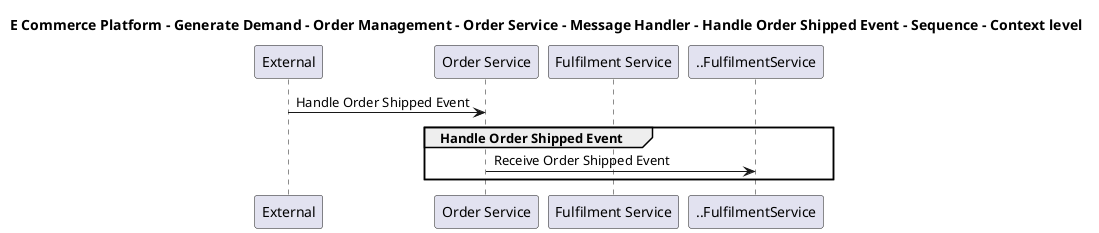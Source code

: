 @startuml

title E Commerce Platform - Generate Demand - Order Management - Order Service - Message Handler - Handle Order Shipped Event - Sequence - Context level

participant "External" as C4InterFlow.SoftwareSystems.ExternalSystem
participant "Order Service" as ECommercePlatform.GenerateDemand.OrderManagement.SoftwareSystems.OrderService
participant "Fulfilment Service" as ECommercePlatform.Deliver.Fulfilment.SoftwareSystems.FulfilmentService

C4InterFlow.SoftwareSystems.ExternalSystem -> ECommercePlatform.GenerateDemand.OrderManagement.SoftwareSystems.OrderService : Handle Order Shipped Event
group Handle Order Shipped Event
ECommercePlatform.GenerateDemand.OrderManagement.SoftwareSystems.OrderService -> ..FulfilmentService : Receive Order Shipped Event
end


@enduml

